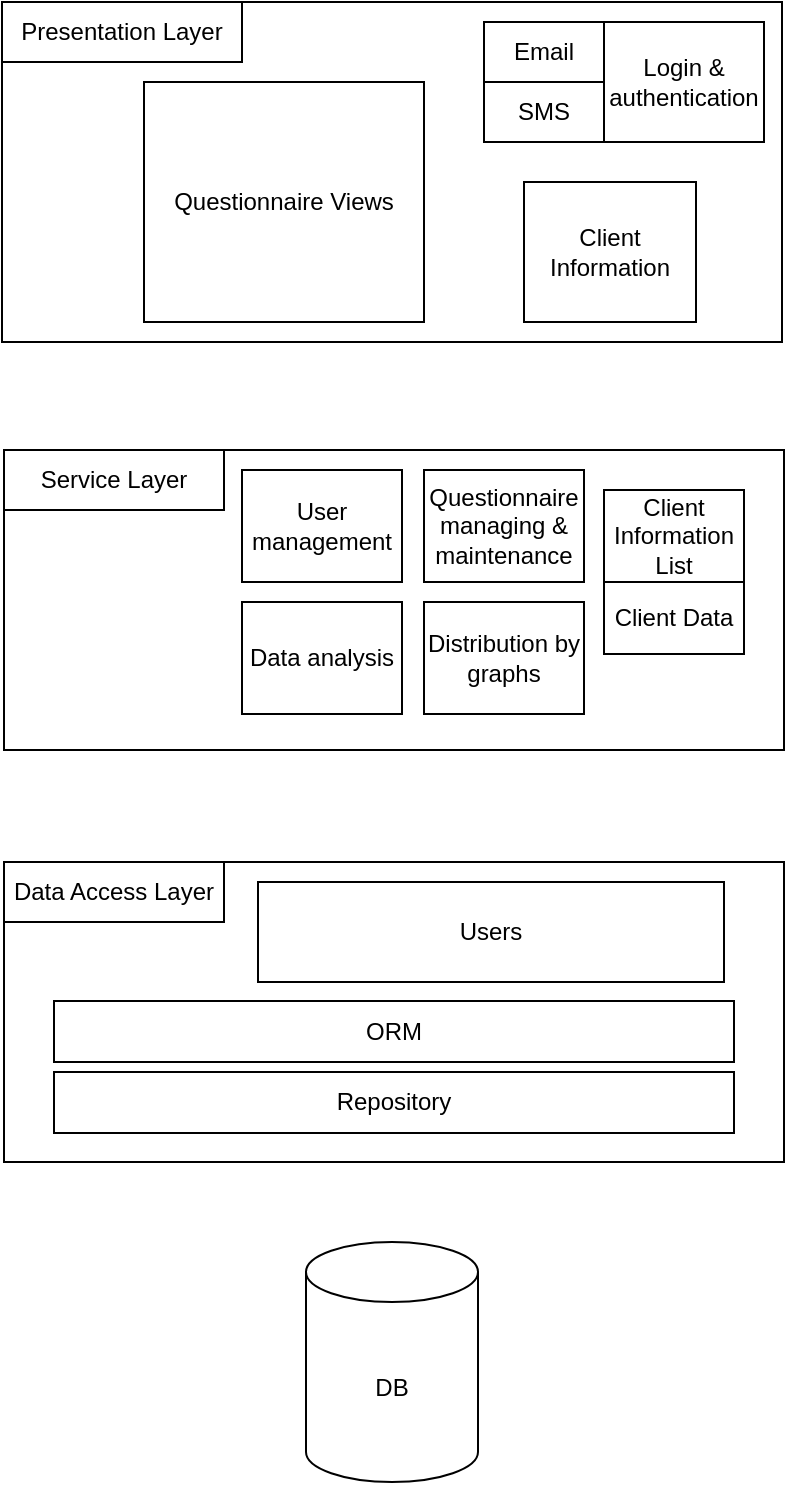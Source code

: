 <mxfile version="16.4.5" type="device"><diagram id="KB7VyxbphobTWHX_oEpE" name="Page-1"><mxGraphModel dx="981" dy="577" grid="1" gridSize="10" guides="1" tooltips="1" connect="1" arrows="1" fold="1" page="1" pageScale="1" pageWidth="827" pageHeight="1169" math="0" shadow="0"><root><mxCell id="0"/><mxCell id="1" parent="0"/><mxCell id="U7aW1uWIYWyMrBD2_D8Z-1" value="" style="rounded=0;whiteSpace=wrap;html=1;" parent="1" vertex="1"><mxGeometry x="219" y="50" width="390" height="170" as="geometry"/></mxCell><mxCell id="U7aW1uWIYWyMrBD2_D8Z-2" value="Presentation Layer" style="rounded=0;whiteSpace=wrap;html=1;" parent="1" vertex="1"><mxGeometry x="219" y="50" width="120" height="30" as="geometry"/></mxCell><mxCell id="U7aW1uWIYWyMrBD2_D8Z-3" value="" style="rounded=0;whiteSpace=wrap;html=1;" parent="1" vertex="1"><mxGeometry x="220" y="274" width="390" height="150" as="geometry"/></mxCell><mxCell id="U7aW1uWIYWyMrBD2_D8Z-4" value="Service Layer" style="rounded=0;whiteSpace=wrap;html=1;" parent="1" vertex="1"><mxGeometry x="220" y="274" width="110" height="30" as="geometry"/></mxCell><mxCell id="U7aW1uWIYWyMrBD2_D8Z-5" value="" style="rounded=0;whiteSpace=wrap;html=1;" parent="1" vertex="1"><mxGeometry x="220" y="480" width="390" height="150" as="geometry"/></mxCell><mxCell id="U7aW1uWIYWyMrBD2_D8Z-6" value="Data Access Layer" style="rounded=0;whiteSpace=wrap;html=1;" parent="1" vertex="1"><mxGeometry x="220" y="480" width="110" height="30" as="geometry"/></mxCell><mxCell id="U7aW1uWIYWyMrBD2_D8Z-7" value="DB" style="shape=cylinder3;whiteSpace=wrap;html=1;boundedLbl=1;backgroundOutline=1;size=15;" parent="1" vertex="1"><mxGeometry x="371" y="670" width="86" height="120" as="geometry"/></mxCell><mxCell id="U7aW1uWIYWyMrBD2_D8Z-9" value="Email" style="rounded=0;whiteSpace=wrap;html=1;" parent="1" vertex="1"><mxGeometry x="460" y="60" width="60" height="30" as="geometry"/></mxCell><mxCell id="U7aW1uWIYWyMrBD2_D8Z-10" value="SMS" style="rounded=0;whiteSpace=wrap;html=1;" parent="1" vertex="1"><mxGeometry x="460" y="90" width="60" height="30" as="geometry"/></mxCell><mxCell id="U7aW1uWIYWyMrBD2_D8Z-11" value="Client Information" style="rounded=0;whiteSpace=wrap;html=1;" parent="1" vertex="1"><mxGeometry x="480" y="140" width="86" height="70" as="geometry"/></mxCell><mxCell id="U7aW1uWIYWyMrBD2_D8Z-12" value="Client Information List" style="rounded=0;whiteSpace=wrap;html=1;" parent="1" vertex="1"><mxGeometry x="520" y="294" width="70" height="46" as="geometry"/></mxCell><mxCell id="U7aW1uWIYWyMrBD2_D8Z-13" value="Users" style="rounded=0;whiteSpace=wrap;html=1;" parent="1" vertex="1"><mxGeometry x="347" y="490" width="233" height="50" as="geometry"/></mxCell><mxCell id="U7aW1uWIYWyMrBD2_D8Z-35" value="Questionnaire Views" style="rounded=0;whiteSpace=wrap;html=1;" parent="1" vertex="1"><mxGeometry x="290" y="90" width="140" height="120" as="geometry"/></mxCell><mxCell id="ZVR0En4pdsXQ2qN_nrsg-7" value="Client Data" style="rounded=0;whiteSpace=wrap;html=1;" vertex="1" parent="1"><mxGeometry x="520" y="340" width="70" height="36" as="geometry"/></mxCell><mxCell id="ZVR0En4pdsXQ2qN_nrsg-8" value="Login &amp;amp; authentication&lt;br&gt;" style="rounded=0;whiteSpace=wrap;html=1;" vertex="1" parent="1"><mxGeometry x="520" y="60" width="80" height="60" as="geometry"/></mxCell><mxCell id="ZVR0En4pdsXQ2qN_nrsg-9" value="Questionnaire managing &amp;amp; maintenance" style="rounded=0;whiteSpace=wrap;html=1;" vertex="1" parent="1"><mxGeometry x="430" y="284" width="80" height="56" as="geometry"/></mxCell><mxCell id="ZVR0En4pdsXQ2qN_nrsg-11" value="User management" style="rounded=0;whiteSpace=wrap;html=1;" vertex="1" parent="1"><mxGeometry x="339" y="284" width="80" height="56" as="geometry"/></mxCell><mxCell id="ZVR0En4pdsXQ2qN_nrsg-12" value="Data analysis" style="rounded=0;whiteSpace=wrap;html=1;" vertex="1" parent="1"><mxGeometry x="339" y="350" width="80" height="56" as="geometry"/></mxCell><mxCell id="ZVR0En4pdsXQ2qN_nrsg-13" value="Distribution by graphs" style="rounded=0;whiteSpace=wrap;html=1;" vertex="1" parent="1"><mxGeometry x="430" y="350" width="80" height="56" as="geometry"/></mxCell><mxCell id="ZVR0En4pdsXQ2qN_nrsg-14" value="ORM" style="rounded=0;whiteSpace=wrap;html=1;" vertex="1" parent="1"><mxGeometry x="245" y="549.5" width="340" height="30.5" as="geometry"/></mxCell><mxCell id="ZVR0En4pdsXQ2qN_nrsg-16" value="Repository" style="rounded=0;whiteSpace=wrap;html=1;" vertex="1" parent="1"><mxGeometry x="245" y="585" width="340" height="30.5" as="geometry"/></mxCell></root></mxGraphModel></diagram></mxfile>